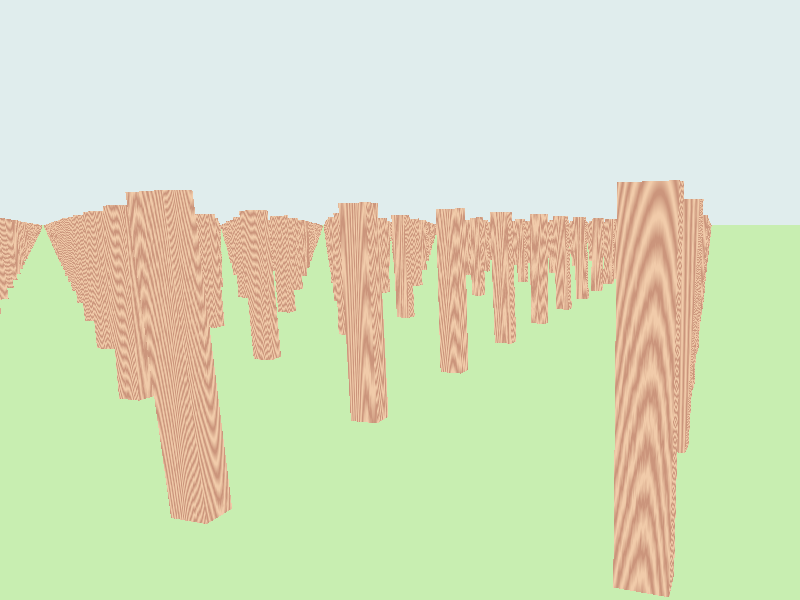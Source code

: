 #include "colors.inc"
#include "woods.inc"

camera {
  right x*900/900
  location <-1.5,0.9,-0.08> 
  look_at <0,0.7,0.5>
}  
light_source {<-20,75,-100> White}
background {LightBlue}
plane {y,0 pigment {color GreenYellow}}

#declare RandomSeed = seed(1);
#declare XCount=0;
#while (XCount < 200)
  #declare ZCount=0;
  #while (ZCount < 200)
    box {<-0.05,0,-0.05><0.05,1,0.05>
      rotate <3*rand(RandomSeed),5*rand(RandomSeed),3*rand(RandomSeed)>
      texture {T_Wood1 translate <rand(RandomSeed),ZCount,rand(RandomSeed)> rotate x*90 scale 0.07}
      translate <XCount,0,ZCount> 
    }
    #declare ZCount=ZCount+1;
  #end 
  #declare XCount=XCount+1;
#end